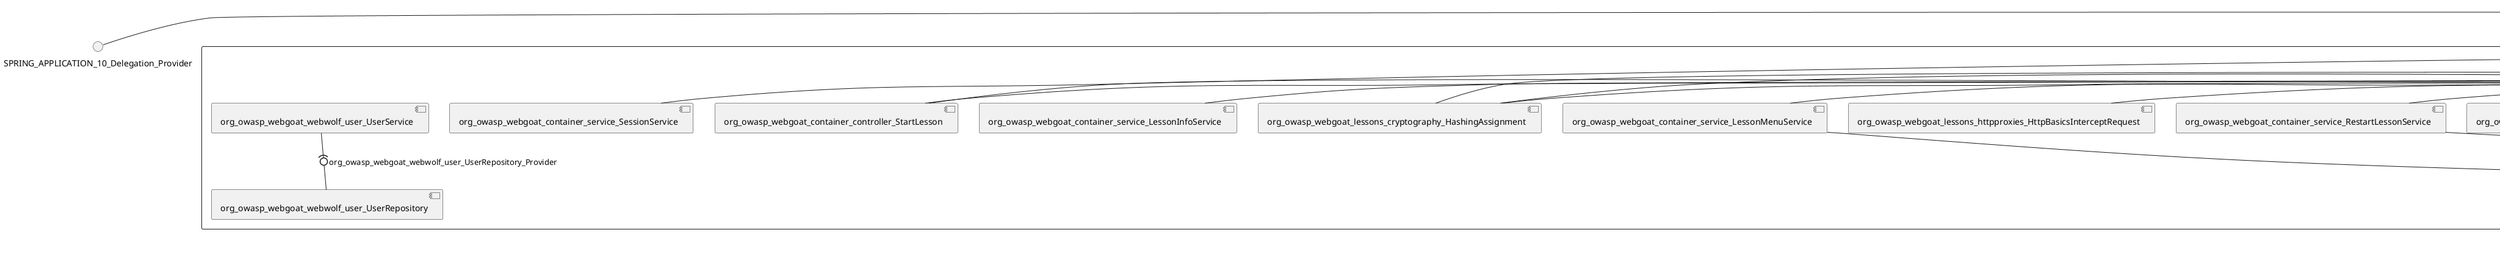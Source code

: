 @startuml
skinparam fixCircleLabelOverlapping true
skinparam componentStyle uml2
() SPRING_APPLICATION_10_Delegation_Provider
() SPRING_APPLICATION_11_Delegation_Provider
() SPRING_APPLICATION_12_Delegation_Provider
() SPRING_APPLICATION_13_Delegation_Provider
() SPRING_APPLICATION_14_Delegation_Provider
() SPRING_APPLICATION_15_Delegation_Provider
() SPRING_APPLICATION_16_Delegation_Provider
() SPRING_APPLICATION_2_Delegation_Provider
() SPRING_APPLICATION_3_Delegation_Provider
() SPRING_APPLICATION_4_Delegation_Provider
() SPRING_APPLICATION_5_Delegation_Provider
() SPRING_APPLICATION_6_Delegation_Provider
() SPRING_APPLICATION_7_Delegation_Provider
() SPRING_APPLICATION_8_Delegation_Provider
() SPRING_APPLICATION_9_Delegation_Provider
() SPRING_APPLICATION_BypassRestrictions_FieldRestrictions_POST_Delegation_Provider
() SPRING_APPLICATION_BypassRestrictions_frontendValidation_POST_Delegation_Provider
() SPRING_APPLICATION_ChromeDevTools_dummy_POST_Delegation_Provider
() SPRING_APPLICATION_ChromeDevTools_network_POST_Delegation_Provider
() SPRING_APPLICATION_CrossSiteScriptingStored_stored_xss_POST_Delegation_Provider
() SPRING_APPLICATION_CrossSiteScriptingStored_stored_xss_follow_up_POST_Delegation_Provider
() SPRING_APPLICATION_CrossSiteScripting_attack1_POST_Delegation_Provider
() SPRING_APPLICATION_CrossSiteScripting_attack3_POST_Delegation_Provider
() SPRING_APPLICATION_CrossSiteScripting_attack4_POST_Delegation_Provider
() SPRING_APPLICATION_CrossSiteScripting_attack5a_GET_Delegation_Provider
() SPRING_APPLICATION_CrossSiteScripting_attack6a_POST_Delegation_Provider
() SPRING_APPLICATION_CrossSiteScripting_dom_follow_up_POST_Delegation_Provider
() SPRING_APPLICATION_CrossSiteScripting_phone_home_xss_POST_Delegation_Provider
() SPRING_APPLICATION_CrossSiteScripting_quiz_GET_POST_Delegation_Provider
() SPRING_APPLICATION_Delegation_Provider
() SPRING_APPLICATION_GET_10_Delegation_Provider
() SPRING_APPLICATION_GET_11_Delegation_Provider
() SPRING_APPLICATION_GET_2_Delegation_Provider
() SPRING_APPLICATION_GET_3_Delegation_Provider
() SPRING_APPLICATION_GET_4_Delegation_Provider
() SPRING_APPLICATION_GET_5_Delegation_Provider
() SPRING_APPLICATION_GET_6_Delegation_Provider
() SPRING_APPLICATION_GET_7_Delegation_Provider
() SPRING_APPLICATION_GET_8_Delegation_Provider
() SPRING_APPLICATION_GET_9_Delegation_Provider
() SPRING_APPLICATION_GET_Delegation_Provider
() SPRING_APPLICATION_HtmlTampering_task_POST_Delegation_Provider
() SPRING_APPLICATION_HttpBasics_attack1_POST_Delegation_Provider
() SPRING_APPLICATION_HttpBasics_attack2_POST_Delegation_Provider
() SPRING_APPLICATION_IDOR_diff_attributes_POST_Delegation_Provider
() SPRING_APPLICATION_IDOR_login_POST_Delegation_Provider
() SPRING_APPLICATION_IDOR_profile_alt_path_POST_Delegation_Provider
() SPRING_APPLICATION_InsecureDeserialization_task_POST_Delegation_Provider
() SPRING_APPLICATION_InsecureLogin_Delegation_Provider
() SPRING_APPLICATION_JWT_decode_POST_Delegation_Provider
() SPRING_APPLICATION_JWT_jku_Delegation_Provider
() SPRING_APPLICATION_JWT_kid_Delegation_Provider
() SPRING_APPLICATION_JWT_quiz_GET_POST_Delegation_Provider
() SPRING_APPLICATION_JWT_refresh_Delegation_Provider
() SPRING_APPLICATION_JWT_secret_POST_Delegation_Provider
() SPRING_APPLICATION_JWT_votings_Delegation_Provider
() SPRING_APPLICATION_LogSpoofing_log_bleeding_POST_Delegation_Provider
() SPRING_APPLICATION_LogSpoofing_log_spoofing_POST_Delegation_Provider
() SPRING_APPLICATION_POST_10_Delegation_Provider
() SPRING_APPLICATION_POST_11_Delegation_Provider
() SPRING_APPLICATION_POST_12_Delegation_Provider
() SPRING_APPLICATION_POST_13_Delegation_Provider
() SPRING_APPLICATION_POST_14_Delegation_Provider
() SPRING_APPLICATION_POST_15_Delegation_Provider
() SPRING_APPLICATION_POST_16_Delegation_Provider
() SPRING_APPLICATION_POST_17_Delegation_Provider
() SPRING_APPLICATION_POST_18_Delegation_Provider
() SPRING_APPLICATION_POST_2_Delegation_Provider
() SPRING_APPLICATION_POST_3_Delegation_Provider
() SPRING_APPLICATION_POST_4_Delegation_Provider
() SPRING_APPLICATION_POST_5_Delegation_Provider
() SPRING_APPLICATION_POST_6_Delegation_Provider
() SPRING_APPLICATION_POST_7_Delegation_Provider
() SPRING_APPLICATION_POST_8_Delegation_Provider
() SPRING_APPLICATION_POST_9_Delegation_Provider
() SPRING_APPLICATION_POST_Delegation_Provider
() SPRING_APPLICATION_PUT_Delegation_Provider
() SPRING_APPLICATION_PasswordReset_ForgotPassword_create_password_reset_link_POST_Delegation_Provider
() SPRING_APPLICATION_PasswordReset_SecurityQuestions_POST_Delegation_Provider
() SPRING_APPLICATION_PasswordReset_reset_Delegation_Provider
() SPRING_APPLICATION_PasswordReset_simple_mail_reset_POST_Delegation_Provider
() SPRING_APPLICATION_PathTraversal_profile_picture_GET_Delegation_Provider
() SPRING_APPLICATION_PathTraversal_profile_picture_fix_GET_Delegation_Provider
() SPRING_APPLICATION_PathTraversal_profile_upload_POST_Delegation_Provider
() SPRING_APPLICATION_PathTraversal_profile_upload_fix_POST_Delegation_Provider
() SPRING_APPLICATION_PathTraversal_profile_upload_remove_user_input_POST_Delegation_Provider
() SPRING_APPLICATION_PathTraversal_random_POST_Delegation_Provider
() SPRING_APPLICATION_PathTraversal_random_picture_GET_Delegation_Provider
() SPRING_APPLICATION_PathTraversal_zip_slip_Delegation_Provider
() SPRING_APPLICATION_SSRF_task1_POST_Delegation_Provider
() SPRING_APPLICATION_SSRF_task2_POST_Delegation_Provider
() SPRING_APPLICATION_SecurePasswords_assignment_POST_Delegation_Provider
() SPRING_APPLICATION_SqlInjectionAdvanced_attack6a_POST_Delegation_Provider
() SPRING_APPLICATION_SqlInjectionAdvanced_attack6b_POST_Delegation_Provider
() SPRING_APPLICATION_SqlInjectionAdvanced_challenge_Login_POST_Delegation_Provider
() SPRING_APPLICATION_SqlInjectionAdvanced_challenge_PUT_Delegation_Provider
() SPRING_APPLICATION_SqlInjectionAdvanced_quiz_GET_POST_Delegation_Provider
() SPRING_APPLICATION_SqlInjectionMitigations_attack10a_POST_Delegation_Provider
() SPRING_APPLICATION_SqlInjectionMitigations_attack10b_POST_Delegation_Provider
() SPRING_APPLICATION_SqlInjectionMitigations_attack12a_POST_Delegation_Provider
() SPRING_APPLICATION_SqlInjectionMitigations_servers_GET_Delegation_Provider
() SPRING_APPLICATION_SqlInjection_assignment5a_POST_Delegation_Provider
() SPRING_APPLICATION_SqlInjection_assignment5b_POST_Delegation_Provider
() SPRING_APPLICATION_SqlInjection_attack10_POST_Delegation_Provider
() SPRING_APPLICATION_SqlInjection_attack2_POST_Delegation_Provider
() SPRING_APPLICATION_SqlInjection_attack3_POST_Delegation_Provider
() SPRING_APPLICATION_SqlInjection_attack4_POST_Delegation_Provider
() SPRING_APPLICATION_SqlInjection_attack5_POST_Delegation_Provider
() SPRING_APPLICATION_SqlInjection_attack8_POST_Delegation_Provider
() SPRING_APPLICATION_SqlInjection_attack9_POST_Delegation_Provider
() SPRING_APPLICATION_SqlOnlyInputValidationOnKeywords_attack_POST_Delegation_Provider
() SPRING_APPLICATION_SqlOnlyInputValidation_attack_POST_Delegation_Provider
() SPRING_APPLICATION_VulnerableComponents_attack1_POST_Delegation_Provider
() SPRING_APPLICATION_WebWolf_GET_Delegation_Provider
() SPRING_APPLICATION_WebWolf_landing_Delegation_Provider
() SPRING_APPLICATION_WebWolf_mail_Delegation_Provider
() SPRING_APPLICATION_challenge_1_POST_Delegation_Provider
() SPRING_APPLICATION_challenge_5_POST_Delegation_Provider
() SPRING_APPLICATION_challenge_7_Delegation_Provider
() SPRING_APPLICATION_challenge_8_Delegation_Provider
() SPRING_APPLICATION_challenge_logo_Delegation_Provider
() SPRING_APPLICATION_cia_quiz_GET_POST_Delegation_Provider
() SPRING_APPLICATION_clientSideFiltering_attack1_POST_Delegation_Provider
() SPRING_APPLICATION_clientSideFiltering_challenge_store_coupons_GET_Delegation_Provider
() SPRING_APPLICATION_clientSideFiltering_getItForFree_POST_Delegation_Provider
() SPRING_APPLICATION_clientSideFiltering_salaries_GET_Delegation_Provider
() SPRING_APPLICATION_crypto_encoding_basic_auth_POST_Delegation_Provider
() SPRING_APPLICATION_crypto_encoding_xor_POST_Delegation_Provider
() SPRING_APPLICATION_crypto_hashing_POST_Delegation_Provider
() SPRING_APPLICATION_crypto_secure_defaults_POST_Delegation_Provider
() SPRING_APPLICATION_crypto_signing_verify_POST_Delegation_Provider
() SPRING_APPLICATION_csrf_feedback_message_POST_Delegation_Provider
() SPRING_APPLICATION_csrf_review_POST_Delegation_Provider
() SPRING_APPLICATION_files_GET_Delegation_Provider
() SPRING_APPLICATION_fileupload_POST_Delegation_Provider
() SPRING_APPLICATION_jwt_Delegation_Provider
() SPRING_APPLICATION_landing_Delegation_Provider
() SPRING_APPLICATION_lesson_template_Delegation_Provider
() SPRING_APPLICATION_login_oauth_mvc_GET_Delegation_Provider
() SPRING_APPLICATION_mail_DELETE_GET_POST_Delegation_Provider
() SPRING_APPLICATION_register_mvc_POST_Delegation_Provider
() SPRING_APPLICATION_registration_GET_Delegation_Provider
() SPRING_APPLICATION_requests_GET_Delegation_Provider
() SPRING_APPLICATION_scoreboard_data_GET_Delegation_Provider
() SPRING_APPLICATION_server_directory_GET_Delegation_Provider
() SPRING_APPLICATION_service_debug_labels_mvc_Delegation_Provider
() SPRING_APPLICATION_service_lessonoverview_mvc_Delegation_Provider
() SPRING_APPLICATION_xxe_comments_GET_Delegation_Provider
rectangle System {
[org_owasp_webgoat_container_HammerHead] [[webgoat-webgoat.repository#_pA4hSFt3Ee-Iht8ae10K_w]]
[org_owasp_webgoat_container_WebWolfRedirect] [[webgoat-webgoat.repository#_pA4hSFt3Ee-Iht8ae10K_w]]
[org_owasp_webgoat_container_controller_StartLesson] [[webgoat-webgoat.repository#_pA4hSFt3Ee-Iht8ae10K_w]]
[org_owasp_webgoat_container_controller_Welcome] [[webgoat-webgoat.repository#_pA4hSFt3Ee-Iht8ae10K_w]]
[org_owasp_webgoat_container_i18n_PluginMessages_Provider] [[webgoat-webgoat.repository#_pA4hSFt3Ee-Iht8ae10K_w]]
[org_owasp_webgoat_container_report_ReportCardController] [[webgoat-webgoat.repository#_pA4hSFt3Ee-Iht8ae10K_w]]
[org_owasp_webgoat_container_service_EnvironmentService] [[webgoat-webgoat.repository#_pA4hSFt3Ee-Iht8ae10K_w]]
[org_owasp_webgoat_container_service_HintService] [[webgoat-webgoat.repository#_pA4hSFt3Ee-Iht8ae10K_w]]
[org_owasp_webgoat_container_service_LabelDebugService] [[webgoat-webgoat.repository#_pA4hSFt3Ee-Iht8ae10K_w]]
[org_owasp_webgoat_container_service_LabelService] [[webgoat-webgoat.repository#_pA4hSFt3Ee-Iht8ae10K_w]]
[org_owasp_webgoat_container_service_LessonInfoService] [[webgoat-webgoat.repository#_pA4hSFt3Ee-Iht8ae10K_w]]
[org_owasp_webgoat_container_service_LessonMenuService] [[webgoat-webgoat.repository#_pA4hSFt3Ee-Iht8ae10K_w]]
[org_owasp_webgoat_container_service_LessonProgressService] [[webgoat-webgoat.repository#_pA4hSFt3Ee-Iht8ae10K_w]]
[org_owasp_webgoat_container_service_LessonTitleService] [[webgoat-webgoat.repository#_pA4hSFt3Ee-Iht8ae10K_w]]
[org_owasp_webgoat_container_service_RestartLessonService] [[webgoat-webgoat.repository#_pA4hSFt3Ee-Iht8ae10K_w]]
[org_owasp_webgoat_container_service_SessionService] [[webgoat-webgoat.repository#_pA4hSFt3Ee-Iht8ae10K_w]]
[org_owasp_webgoat_container_session_UserSessionData_Provider] [[webgoat-webgoat.repository#_pA4hSFt3Ee-Iht8ae10K_w]]
[org_owasp_webgoat_container_session_WebSession_Provider] [[webgoat-webgoat.repository#_pA4hSFt3Ee-Iht8ae10K_w]]
[org_owasp_webgoat_container_users_RegistrationController] [[webgoat-webgoat.repository#_pA4hSFt3Ee-Iht8ae10K_w]]
[org_owasp_webgoat_container_users_Scoreboard] [[webgoat-webgoat.repository#_pA4hSFt3Ee-Iht8ae10K_w]]
[org_owasp_webgoat_container_users_UserProgressRepository] [[webgoat-webgoat.repository#_pA4hSFt3Ee-Iht8ae10K_w]]
[org_owasp_webgoat_container_users_UserRepository] [[webgoat-webgoat.repository#_pA4hSFt3Ee-Iht8ae10K_w]]
[org_owasp_webgoat_container_users_UserService] [[webgoat-webgoat.repository#_pA4hSFt3Ee-Iht8ae10K_w]]
[org_owasp_webgoat_lessons_authbypass_VerifyAccount] [[webgoat-webgoat.repository#_pA4hSFt3Ee-Iht8ae10K_w]]
[org_owasp_webgoat_lessons_bypassrestrictions_BypassRestrictionsFieldRestrictions] [[webgoat-webgoat.repository#_pA4hSFt3Ee-Iht8ae10K_w]]
[org_owasp_webgoat_lessons_bypassrestrictions_BypassRestrictionsFrontendValidation] [[webgoat-webgoat.repository#_pA4hSFt3Ee-Iht8ae10K_w]]
[org_owasp_webgoat_lessons_challenges_FlagController] [[webgoat-webgoat.repository#_pA4hSFt3Ee-Iht8ae10K_w]]
[org_owasp_webgoat_lessons_challenges_challenge1_Assignment1] [[webgoat-webgoat.repository#_pA4hSFt3Ee-Iht8ae10K_w]]
[org_owasp_webgoat_lessons_challenges_challenge1_ImageServlet] [[webgoat-webgoat.repository#_pA4hSFt3Ee-Iht8ae10K_w]]
[org_owasp_webgoat_lessons_challenges_challenge5_Assignment5] [[webgoat-webgoat.repository#_pA4hSFt3Ee-Iht8ae10K_w]]
[org_owasp_webgoat_lessons_challenges_challenge7_Assignment7] [[webgoat-webgoat.repository#_pA4hSFt3Ee-Iht8ae10K_w]]
[org_owasp_webgoat_lessons_challenges_challenge8_Assignment8] [[webgoat-webgoat.repository#_pA4hSFt3Ee-Iht8ae10K_w]]
[org_owasp_webgoat_lessons_chromedevtools_NetworkDummy] [[webgoat-webgoat.repository#_pA4hSFt3Ee-Iht8ae10K_w]]
[org_owasp_webgoat_lessons_chromedevtools_NetworkLesson] [[webgoat-webgoat.repository#_pA4hSFt3Ee-Iht8ae10K_w]]
[org_owasp_webgoat_lessons_cia_CIAQuiz] [[webgoat-webgoat.repository#_pA4hSFt3Ee-Iht8ae10K_w]]
[org_owasp_webgoat_lessons_clientsidefiltering_ClientSideFilteringAssignment] [[webgoat-webgoat.repository#_pA4hSFt3Ee-Iht8ae10K_w]]
[org_owasp_webgoat_lessons_clientsidefiltering_ClientSideFilteringFreeAssignment] [[webgoat-webgoat.repository#_pA4hSFt3Ee-Iht8ae10K_w]]
[org_owasp_webgoat_lessons_clientsidefiltering_Salaries] [[webgoat-webgoat.repository#_pA4hSFt3Ee-Iht8ae10K_w]]
[org_owasp_webgoat_lessons_clientsidefiltering_ShopEndpoint] [[webgoat-webgoat.repository#_pA4hSFt3Ee-Iht8ae10K_w]]
[org_owasp_webgoat_lessons_cryptography_EncodingAssignment] [[webgoat-webgoat.repository#_pA4hSFt3Ee-Iht8ae10K_w]]
[org_owasp_webgoat_lessons_cryptography_HashingAssignment] [[webgoat-webgoat.repository#_pA4hSFt3Ee-Iht8ae10K_w]]
[org_owasp_webgoat_lessons_cryptography_SecureDefaultsAssignment] [[webgoat-webgoat.repository#_pA4hSFt3Ee-Iht8ae10K_w]]
[org_owasp_webgoat_lessons_cryptography_SigningAssignment] [[webgoat-webgoat.repository#_pA4hSFt3Ee-Iht8ae10K_w]]
[org_owasp_webgoat_lessons_cryptography_XOREncodingAssignment] [[webgoat-webgoat.repository#_pA4hSFt3Ee-Iht8ae10K_w]]
[org_owasp_webgoat_lessons_csrf_CSRFConfirmFlag1] [[webgoat-webgoat.repository#_pA4hSFt3Ee-Iht8ae10K_w]]
[org_owasp_webgoat_lessons_csrf_CSRFFeedback] [[webgoat-webgoat.repository#_pA4hSFt3Ee-Iht8ae10K_w]]
[org_owasp_webgoat_lessons_csrf_CSRFGetFlag] [[webgoat-webgoat.repository#_pA4hSFt3Ee-Iht8ae10K_w]]
[org_owasp_webgoat_lessons_csrf_CSRFLogin] [[webgoat-webgoat.repository#_pA4hSFt3Ee-Iht8ae10K_w]]
[org_owasp_webgoat_lessons_csrf_ForgedReviews] [[webgoat-webgoat.repository#_pA4hSFt3Ee-Iht8ae10K_w]]
[org_owasp_webgoat_lessons_csrf_ObjectMapper_Provider] [[webgoat-webgoat.repository#_pA4hSFt3Ee-Iht8ae10K_w]]
[org_owasp_webgoat_lessons_deserialization_InsecureDeserializationTask] [[webgoat-webgoat.repository#_pA4hSFt3Ee-Iht8ae10K_w]]
[org_owasp_webgoat_lessons_hijacksession_HijackSessionAssignment] [[webgoat-webgoat.repository#_pA4hSFt3Ee-Iht8ae10K_w]]
[org_owasp_webgoat_lessons_hijacksession_cas_HijackSessionAuthenticationProvider] [[webgoat-webgoat.repository#_pA4hSFt3Ee-Iht8ae10K_w]]
[org_owasp_webgoat_lessons_htmltampering_HtmlTamperingTask] [[webgoat-webgoat.repository#_pA4hSFt3Ee-Iht8ae10K_w]]
[org_owasp_webgoat_lessons_httpbasics_HttpBasicsLesson] [[webgoat-webgoat.repository#_pA4hSFt3Ee-Iht8ae10K_w]]
[org_owasp_webgoat_lessons_httpbasics_HttpBasicsQuiz] [[webgoat-webgoat.repository#_pA4hSFt3Ee-Iht8ae10K_w]]
[org_owasp_webgoat_lessons_httpproxies_HttpBasicsInterceptRequest] [[webgoat-webgoat.repository#_pA4hSFt3Ee-Iht8ae10K_w]]
[org_owasp_webgoat_lessons_idor_IDORDiffAttributes] [[webgoat-webgoat.repository#_pA4hSFt3Ee-Iht8ae10K_w]]
[org_owasp_webgoat_lessons_idor_IDOREditOtherProfile] [[webgoat-webgoat.repository#_pA4hSFt3Ee-Iht8ae10K_w]]
[org_owasp_webgoat_lessons_idor_IDORLogin] [[webgoat-webgoat.repository#_pA4hSFt3Ee-Iht8ae10K_w]]
[org_owasp_webgoat_lessons_idor_IDORViewOtherProfile] [[webgoat-webgoat.repository#_pA4hSFt3Ee-Iht8ae10K_w]]
[org_owasp_webgoat_lessons_idor_IDORViewOwnProfile] [[webgoat-webgoat.repository#_pA4hSFt3Ee-Iht8ae10K_w]]
[org_owasp_webgoat_lessons_idor_IDORViewOwnProfileAltUrl] [[webgoat-webgoat.repository#_pA4hSFt3Ee-Iht8ae10K_w]]
[org_owasp_webgoat_lessons_insecurelogin_InsecureLoginTask] [[webgoat-webgoat.repository#_pA4hSFt3Ee-Iht8ae10K_w]]
[org_owasp_webgoat_lessons_jwt_JWTDecodeEndpoint] [[webgoat-webgoat.repository#_pA4hSFt3Ee-Iht8ae10K_w]]
[org_owasp_webgoat_lessons_jwt_JWTQuiz] [[webgoat-webgoat.repository#_pA4hSFt3Ee-Iht8ae10K_w]]
[org_owasp_webgoat_lessons_jwt_JWTRefreshEndpoint] [[webgoat-webgoat.repository#_pA4hSFt3Ee-Iht8ae10K_w]]
[org_owasp_webgoat_lessons_jwt_JWTSecretKeyEndpoint] [[webgoat-webgoat.repository#_pA4hSFt3Ee-Iht8ae10K_w]]
[org_owasp_webgoat_lessons_jwt_JWTVotesEndpoint] [[webgoat-webgoat.repository#_pA4hSFt3Ee-Iht8ae10K_w]]
[org_owasp_webgoat_lessons_jwt_claimmisuse_JWTHeaderJKUEndpoint] [[webgoat-webgoat.repository#_pA4hSFt3Ee-Iht8ae10K_w]]
[org_owasp_webgoat_lessons_jwt_claimmisuse_JWTHeaderKIDEndpoint] [[webgoat-webgoat.repository#_pA4hSFt3Ee-Iht8ae10K_w]]
[org_owasp_webgoat_lessons_lessontemplate_SampleAttack] [[webgoat-webgoat.repository#_pA4hSFt3Ee-Iht8ae10K_w]]
[org_owasp_webgoat_lessons_logging_LogBleedingTask] [[webgoat-webgoat.repository#_pA4hSFt3Ee-Iht8ae10K_w]]
[org_owasp_webgoat_lessons_logging_LogSpoofingTask] [[webgoat-webgoat.repository#_pA4hSFt3Ee-Iht8ae10K_w]]
[org_owasp_webgoat_lessons_missingac_MissingFunctionACHiddenMenus] [[webgoat-webgoat.repository#_pA4hSFt3Ee-Iht8ae10K_w]]
[org_owasp_webgoat_lessons_missingac_MissingFunctionACUsers] [[webgoat-webgoat.repository#_pA4hSFt3Ee-Iht8ae10K_w]]
[org_owasp_webgoat_lessons_missingac_MissingFunctionACYourHash] [[webgoat-webgoat.repository#_pA4hSFt3Ee-Iht8ae10K_w]]
[org_owasp_webgoat_lessons_missingac_MissingFunctionACYourHashAdmin] [[webgoat-webgoat.repository#_pA4hSFt3Ee-Iht8ae10K_w]]
[org_owasp_webgoat_lessons_passwordreset_QuestionsAssignment] [[webgoat-webgoat.repository#_pA4hSFt3Ee-Iht8ae10K_w]]
[org_owasp_webgoat_lessons_passwordreset_ResetLinkAssignment] [[webgoat-webgoat.repository#_pA4hSFt3Ee-Iht8ae10K_w]]
[org_owasp_webgoat_lessons_passwordreset_ResetLinkAssignmentForgotPassword] [[webgoat-webgoat.repository#_pA4hSFt3Ee-Iht8ae10K_w]]
[org_owasp_webgoat_lessons_passwordreset_SecurityQuestionAssignment] [[webgoat-webgoat.repository#_pA4hSFt3Ee-Iht8ae10K_w]]
[org_owasp_webgoat_lessons_passwordreset_SimpleMailAssignment] [[webgoat-webgoat.repository#_pA4hSFt3Ee-Iht8ae10K_w]]
[org_owasp_webgoat_lessons_passwordreset_TriedQuestions] [[webgoat-webgoat.repository#_pA4hSFt3Ee-Iht8ae10K_w]]
[org_owasp_webgoat_lessons_pathtraversal_ProfileUpload] [[webgoat-webgoat.repository#_pA4hSFt3Ee-Iht8ae10K_w]]
[org_owasp_webgoat_lessons_pathtraversal_ProfileUploadFix] [[webgoat-webgoat.repository#_pA4hSFt3Ee-Iht8ae10K_w]]
[org_owasp_webgoat_lessons_pathtraversal_ProfileUploadRemoveUserInput] [[webgoat-webgoat.repository#_pA4hSFt3Ee-Iht8ae10K_w]]
[org_owasp_webgoat_lessons_pathtraversal_ProfileUploadRetrieval] [[webgoat-webgoat.repository#_pA4hSFt3Ee-Iht8ae10K_w]]
[org_owasp_webgoat_lessons_pathtraversal_ProfileZipSlip] [[webgoat-webgoat.repository#_pA4hSFt3Ee-Iht8ae10K_w]]
[org_owasp_webgoat_lessons_securepasswords_SecurePasswordsAssignment] [[webgoat-webgoat.repository#_pA4hSFt3Ee-Iht8ae10K_w]]
[org_owasp_webgoat_lessons_spoofcookie_SpoofCookieAssignment] [[webgoat-webgoat.repository#_pA4hSFt3Ee-Iht8ae10K_w]]
[org_owasp_webgoat_lessons_sqlinjection_advanced_SqlInjectionChallenge] [[webgoat-webgoat.repository#_pA4hSFt3Ee-Iht8ae10K_w]]
[org_owasp_webgoat_lessons_sqlinjection_advanced_SqlInjectionChallengeLogin] [[webgoat-webgoat.repository#_pA4hSFt3Ee-Iht8ae10K_w]]
[org_owasp_webgoat_lessons_sqlinjection_advanced_SqlInjectionLesson6a] [[webgoat-webgoat.repository#_pA4hSFt3Ee-Iht8ae10K_w]]
[org_owasp_webgoat_lessons_sqlinjection_advanced_SqlInjectionLesson6b] [[webgoat-webgoat.repository#_pA4hSFt3Ee-Iht8ae10K_w]]
[org_owasp_webgoat_lessons_sqlinjection_advanced_SqlInjectionQuiz] [[webgoat-webgoat.repository#_pA4hSFt3Ee-Iht8ae10K_w]]
[org_owasp_webgoat_lessons_sqlinjection_introduction_SqlInjectionLesson10] [[webgoat-webgoat.repository#_pA4hSFt3Ee-Iht8ae10K_w]]
[org_owasp_webgoat_lessons_sqlinjection_introduction_SqlInjectionLesson2] [[webgoat-webgoat.repository#_pA4hSFt3Ee-Iht8ae10K_w]]
[org_owasp_webgoat_lessons_sqlinjection_introduction_SqlInjectionLesson3] [[webgoat-webgoat.repository#_pA4hSFt3Ee-Iht8ae10K_w]]
[org_owasp_webgoat_lessons_sqlinjection_introduction_SqlInjectionLesson4] [[webgoat-webgoat.repository#_pA4hSFt3Ee-Iht8ae10K_w]]
[org_owasp_webgoat_lessons_sqlinjection_introduction_SqlInjectionLesson5] [[webgoat-webgoat.repository#_pA4hSFt3Ee-Iht8ae10K_w]]
[org_owasp_webgoat_lessons_sqlinjection_introduction_SqlInjectionLesson5a] [[webgoat-webgoat.repository#_pA4hSFt3Ee-Iht8ae10K_w]]
[org_owasp_webgoat_lessons_sqlinjection_introduction_SqlInjectionLesson5b] [[webgoat-webgoat.repository#_pA4hSFt3Ee-Iht8ae10K_w]]
[org_owasp_webgoat_lessons_sqlinjection_introduction_SqlInjectionLesson8] [[webgoat-webgoat.repository#_pA4hSFt3Ee-Iht8ae10K_w]]
[org_owasp_webgoat_lessons_sqlinjection_introduction_SqlInjectionLesson9] [[webgoat-webgoat.repository#_pA4hSFt3Ee-Iht8ae10K_w]]
[org_owasp_webgoat_lessons_sqlinjection_mitigation_Servers] [[webgoat-webgoat.repository#_pA4hSFt3Ee-Iht8ae10K_w]]
[org_owasp_webgoat_lessons_sqlinjection_mitigation_SqlInjectionLesson10a] [[webgoat-webgoat.repository#_pA4hSFt3Ee-Iht8ae10K_w]]
[org_owasp_webgoat_lessons_sqlinjection_mitigation_SqlInjectionLesson10b] [[webgoat-webgoat.repository#_pA4hSFt3Ee-Iht8ae10K_w]]
[org_owasp_webgoat_lessons_sqlinjection_mitigation_SqlInjectionLesson13] [[webgoat-webgoat.repository#_pA4hSFt3Ee-Iht8ae10K_w]]
[org_owasp_webgoat_lessons_sqlinjection_mitigation_SqlOnlyInputValidation] [[webgoat-webgoat.repository#_pA4hSFt3Ee-Iht8ae10K_w]]
[org_owasp_webgoat_lessons_sqlinjection_mitigation_SqlOnlyInputValidationOnKeywords] [[webgoat-webgoat.repository#_pA4hSFt3Ee-Iht8ae10K_w]]
[org_owasp_webgoat_lessons_ssrf_SSRFTask1] [[webgoat-webgoat.repository#_pA4hSFt3Ee-Iht8ae10K_w]]
[org_owasp_webgoat_lessons_ssrf_SSRFTask2] [[webgoat-webgoat.repository#_pA4hSFt3Ee-Iht8ae10K_w]]
[org_owasp_webgoat_lessons_vulnerablecomponents_VulnerableComponentsLesson] [[webgoat-webgoat.repository#_pA4hSFt3Ee-Iht8ae10K_w]]
[org_owasp_webgoat_lessons_webwolfintroduction_LandingAssignment] [[webgoat-webgoat.repository#_pA4hSFt3Ee-Iht8ae10K_w]]
[org_owasp_webgoat_lessons_webwolfintroduction_MailAssignment] [[webgoat-webgoat.repository#_pA4hSFt3Ee-Iht8ae10K_w]]
[org_owasp_webgoat_lessons_xss_CrossSiteScriptingLesson1] [[webgoat-webgoat.repository#_pA4hSFt3Ee-Iht8ae10K_w]]
[org_owasp_webgoat_lessons_xss_CrossSiteScriptingLesson3] [[webgoat-webgoat.repository#_pA4hSFt3Ee-Iht8ae10K_w]]
[org_owasp_webgoat_lessons_xss_CrossSiteScriptingLesson4] [[webgoat-webgoat.repository#_pA4hSFt3Ee-Iht8ae10K_w]]
[org_owasp_webgoat_lessons_xss_CrossSiteScriptingLesson5a] [[webgoat-webgoat.repository#_pA4hSFt3Ee-Iht8ae10K_w]]
[org_owasp_webgoat_lessons_xss_CrossSiteScriptingLesson6a] [[webgoat-webgoat.repository#_pA4hSFt3Ee-Iht8ae10K_w]]
[org_owasp_webgoat_lessons_xss_CrossSiteScriptingQuiz] [[webgoat-webgoat.repository#_pA4hSFt3Ee-Iht8ae10K_w]]
[org_owasp_webgoat_lessons_xss_DOMCrossSiteScripting] [[webgoat-webgoat.repository#_pA4hSFt3Ee-Iht8ae10K_w]]
[org_owasp_webgoat_lessons_xss_DOMCrossSiteScriptingVerifier] [[webgoat-webgoat.repository#_pA4hSFt3Ee-Iht8ae10K_w]]
[org_owasp_webgoat_lessons_xss_stored_StoredCrossSiteScriptingVerifier] [[webgoat-webgoat.repository#_pA4hSFt3Ee-Iht8ae10K_w]]
[org_owasp_webgoat_lessons_xss_stored_StoredXssComments] [[webgoat-webgoat.repository#_pA4hSFt3Ee-Iht8ae10K_w]]
[org_owasp_webgoat_lessons_xxe_BlindSendFileAssignment] [[webgoat-webgoat.repository#_pA4hSFt3Ee-Iht8ae10K_w]]
[org_owasp_webgoat_lessons_xxe_CommentsCache] [[webgoat-webgoat.repository#_pA4hSFt3Ee-Iht8ae10K_w]]
[org_owasp_webgoat_lessons_xxe_CommentsEndpoint] [[webgoat-webgoat.repository#_pA4hSFt3Ee-Iht8ae10K_w]]
[org_owasp_webgoat_lessons_xxe_ContentTypeAssignment] [[webgoat-webgoat.repository#_pA4hSFt3Ee-Iht8ae10K_w]]
[org_owasp_webgoat_lessons_xxe_SimpleXXE] [[webgoat-webgoat.repository#_pA4hSFt3Ee-Iht8ae10K_w]]
[org_owasp_webgoat_webwolf_FileServer] [[webgoat-webgoat.repository#_pA4hSFt3Ee-Iht8ae10K_w]]
[org_owasp_webgoat_webwolf_jwt_JWTController] [[webgoat-webgoat.repository#_pA4hSFt3Ee-Iht8ae10K_w]]
[org_owasp_webgoat_webwolf_mailbox_MailboxController] [[webgoat-webgoat.repository#_pA4hSFt3Ee-Iht8ae10K_w]]
[org_owasp_webgoat_webwolf_mailbox_MailboxRepository] [[webgoat-webgoat.repository#_pA4hSFt3Ee-Iht8ae10K_w]]
[org_owasp_webgoat_webwolf_requests_LandingPage] [[webgoat-webgoat.repository#_pA4hSFt3Ee-Iht8ae10K_w]]
[org_owasp_webgoat_webwolf_requests_Requests] [[webgoat-webgoat.repository#_pA4hSFt3Ee-Iht8ae10K_w]]
[org_owasp_webgoat_webwolf_user_UserRepository] [[webgoat-webgoat.repository#_pA4hSFt3Ee-Iht8ae10K_w]]
[org_owasp_webgoat_webwolf_user_UserService] [[webgoat-webgoat.repository#_pA4hSFt3Ee-Iht8ae10K_w]]
port SPRING_APPLICATION_10_Provider
SPRING_APPLICATION_10_Delegation_Provider - SPRING_APPLICATION_10_Provider
SPRING_APPLICATION_10_Provider - [org_owasp_webgoat_lessons_cryptography_HashingAssignment]
port SPRING_APPLICATION_11_Provider
SPRING_APPLICATION_11_Delegation_Provider - SPRING_APPLICATION_11_Provider
SPRING_APPLICATION_11_Provider - [org_owasp_webgoat_container_service_SessionService]
port SPRING_APPLICATION_12_Provider
SPRING_APPLICATION_12_Delegation_Provider - SPRING_APPLICATION_12_Provider
SPRING_APPLICATION_12_Provider - [org_owasp_webgoat_container_controller_StartLesson]
port SPRING_APPLICATION_13_Provider
SPRING_APPLICATION_13_Delegation_Provider - SPRING_APPLICATION_13_Provider
SPRING_APPLICATION_13_Provider - [org_owasp_webgoat_webwolf_FileServer]
port SPRING_APPLICATION_14_Provider
SPRING_APPLICATION_14_Delegation_Provider - SPRING_APPLICATION_14_Provider
SPRING_APPLICATION_14_Provider - [org_owasp_webgoat_lessons_cryptography_SigningAssignment]
port SPRING_APPLICATION_15_Provider
SPRING_APPLICATION_15_Delegation_Provider - SPRING_APPLICATION_15_Provider
SPRING_APPLICATION_15_Provider - [org_owasp_webgoat_container_service_LessonInfoService]
port SPRING_APPLICATION_16_Provider
SPRING_APPLICATION_16_Delegation_Provider - SPRING_APPLICATION_16_Provider
SPRING_APPLICATION_16_Provider - [org_owasp_webgoat_lessons_jwt_JWTSecretKeyEndpoint]
port SPRING_APPLICATION_2_Provider
SPRING_APPLICATION_2_Delegation_Provider - SPRING_APPLICATION_2_Provider
SPRING_APPLICATION_2_Provider - [org_owasp_webgoat_lessons_cryptography_HashingAssignment]
port SPRING_APPLICATION_3_Provider
SPRING_APPLICATION_3_Delegation_Provider - SPRING_APPLICATION_3_Provider
SPRING_APPLICATION_3_Provider - [org_owasp_webgoat_container_controller_StartLesson]
port SPRING_APPLICATION_4_Provider
SPRING_APPLICATION_4_Delegation_Provider - SPRING_APPLICATION_4_Provider
SPRING_APPLICATION_4_Provider - [org_owasp_webgoat_container_service_LessonMenuService]
port SPRING_APPLICATION_5_Provider
SPRING_APPLICATION_5_Delegation_Provider - SPRING_APPLICATION_5_Provider
SPRING_APPLICATION_5_Provider - [org_owasp_webgoat_lessons_xxe_SimpleXXE]
port SPRING_APPLICATION_6_Provider
SPRING_APPLICATION_6_Delegation_Provider - SPRING_APPLICATION_6_Provider
SPRING_APPLICATION_6_Provider - [org_owasp_webgoat_lessons_httpproxies_HttpBasicsInterceptRequest]
port SPRING_APPLICATION_7_Provider
SPRING_APPLICATION_7_Delegation_Provider - SPRING_APPLICATION_7_Provider
SPRING_APPLICATION_7_Provider - [org_owasp_webgoat_container_service_RestartLessonService]
port SPRING_APPLICATION_8_Provider
SPRING_APPLICATION_8_Delegation_Provider - SPRING_APPLICATION_8_Provider
SPRING_APPLICATION_8_Provider - [org_owasp_webgoat_container_HammerHead]
port SPRING_APPLICATION_9_Provider
SPRING_APPLICATION_9_Delegation_Provider - SPRING_APPLICATION_9_Provider
SPRING_APPLICATION_9_Provider - [org_owasp_webgoat_container_service_LessonTitleService]
port SPRING_APPLICATION_BypassRestrictions_FieldRestrictions_POST_Provider
SPRING_APPLICATION_BypassRestrictions_FieldRestrictions_POST_Delegation_Provider - SPRING_APPLICATION_BypassRestrictions_FieldRestrictions_POST_Provider
SPRING_APPLICATION_BypassRestrictions_FieldRestrictions_POST_Provider - [org_owasp_webgoat_lessons_bypassrestrictions_BypassRestrictionsFieldRestrictions]
port SPRING_APPLICATION_BypassRestrictions_frontendValidation_POST_Provider
SPRING_APPLICATION_BypassRestrictions_frontendValidation_POST_Delegation_Provider - SPRING_APPLICATION_BypassRestrictions_frontendValidation_POST_Provider
SPRING_APPLICATION_BypassRestrictions_frontendValidation_POST_Provider - [org_owasp_webgoat_lessons_bypassrestrictions_BypassRestrictionsFrontendValidation]
port SPRING_APPLICATION_ChromeDevTools_dummy_POST_Provider
SPRING_APPLICATION_ChromeDevTools_dummy_POST_Delegation_Provider - SPRING_APPLICATION_ChromeDevTools_dummy_POST_Provider
SPRING_APPLICATION_ChromeDevTools_dummy_POST_Provider - [org_owasp_webgoat_lessons_chromedevtools_NetworkDummy]
port SPRING_APPLICATION_ChromeDevTools_network_POST_Provider
SPRING_APPLICATION_ChromeDevTools_network_POST_Delegation_Provider - SPRING_APPLICATION_ChromeDevTools_network_POST_Provider
SPRING_APPLICATION_ChromeDevTools_network_POST_Provider - [org_owasp_webgoat_lessons_chromedevtools_NetworkLesson]
port SPRING_APPLICATION_CrossSiteScriptingStored_stored_xss_POST_Provider
SPRING_APPLICATION_CrossSiteScriptingStored_stored_xss_POST_Delegation_Provider - SPRING_APPLICATION_CrossSiteScriptingStored_stored_xss_POST_Provider
SPRING_APPLICATION_CrossSiteScriptingStored_stored_xss_POST_Provider - [org_owasp_webgoat_lessons_xss_stored_StoredXssComments]
port SPRING_APPLICATION_CrossSiteScriptingStored_stored_xss_follow_up_POST_Provider
SPRING_APPLICATION_CrossSiteScriptingStored_stored_xss_follow_up_POST_Delegation_Provider - SPRING_APPLICATION_CrossSiteScriptingStored_stored_xss_follow_up_POST_Provider
SPRING_APPLICATION_CrossSiteScriptingStored_stored_xss_follow_up_POST_Provider - [org_owasp_webgoat_lessons_xss_stored_StoredCrossSiteScriptingVerifier]
port SPRING_APPLICATION_CrossSiteScripting_attack1_POST_Provider
SPRING_APPLICATION_CrossSiteScripting_attack1_POST_Delegation_Provider - SPRING_APPLICATION_CrossSiteScripting_attack1_POST_Provider
SPRING_APPLICATION_CrossSiteScripting_attack1_POST_Provider - [org_owasp_webgoat_lessons_xss_CrossSiteScriptingLesson1]
port SPRING_APPLICATION_CrossSiteScripting_attack3_POST_Provider
SPRING_APPLICATION_CrossSiteScripting_attack3_POST_Delegation_Provider - SPRING_APPLICATION_CrossSiteScripting_attack3_POST_Provider
SPRING_APPLICATION_CrossSiteScripting_attack3_POST_Provider - [org_owasp_webgoat_lessons_xss_CrossSiteScriptingLesson3]
port SPRING_APPLICATION_CrossSiteScripting_attack4_POST_Provider
SPRING_APPLICATION_CrossSiteScripting_attack4_POST_Delegation_Provider - SPRING_APPLICATION_CrossSiteScripting_attack4_POST_Provider
SPRING_APPLICATION_CrossSiteScripting_attack4_POST_Provider - [org_owasp_webgoat_lessons_xss_CrossSiteScriptingLesson4]
port SPRING_APPLICATION_CrossSiteScripting_attack5a_GET_Provider
SPRING_APPLICATION_CrossSiteScripting_attack5a_GET_Delegation_Provider - SPRING_APPLICATION_CrossSiteScripting_attack5a_GET_Provider
SPRING_APPLICATION_CrossSiteScripting_attack5a_GET_Provider - [org_owasp_webgoat_lessons_xss_CrossSiteScriptingLesson5a]
port SPRING_APPLICATION_CrossSiteScripting_attack6a_POST_Provider
SPRING_APPLICATION_CrossSiteScripting_attack6a_POST_Delegation_Provider - SPRING_APPLICATION_CrossSiteScripting_attack6a_POST_Provider
SPRING_APPLICATION_CrossSiteScripting_attack6a_POST_Provider - [org_owasp_webgoat_lessons_xss_CrossSiteScriptingLesson6a]
port SPRING_APPLICATION_CrossSiteScripting_dom_follow_up_POST_Provider
SPRING_APPLICATION_CrossSiteScripting_dom_follow_up_POST_Delegation_Provider - SPRING_APPLICATION_CrossSiteScripting_dom_follow_up_POST_Provider
SPRING_APPLICATION_CrossSiteScripting_dom_follow_up_POST_Provider - [org_owasp_webgoat_lessons_xss_DOMCrossSiteScriptingVerifier]
port SPRING_APPLICATION_CrossSiteScripting_phone_home_xss_POST_Provider
SPRING_APPLICATION_CrossSiteScripting_phone_home_xss_POST_Delegation_Provider - SPRING_APPLICATION_CrossSiteScripting_phone_home_xss_POST_Provider
SPRING_APPLICATION_CrossSiteScripting_phone_home_xss_POST_Provider - [org_owasp_webgoat_lessons_xss_DOMCrossSiteScripting]
port SPRING_APPLICATION_CrossSiteScripting_quiz_GET_POST_Provider
SPRING_APPLICATION_CrossSiteScripting_quiz_GET_POST_Delegation_Provider - SPRING_APPLICATION_CrossSiteScripting_quiz_GET_POST_Provider
SPRING_APPLICATION_CrossSiteScripting_quiz_GET_POST_Provider - [org_owasp_webgoat_lessons_xss_CrossSiteScriptingQuiz]
port SPRING_APPLICATION_Provider
SPRING_APPLICATION_Delegation_Provider - SPRING_APPLICATION_Provider
SPRING_APPLICATION_Provider - [org_owasp_webgoat_container_service_LabelDebugService]
port SPRING_APPLICATION_GET_10_Provider
SPRING_APPLICATION_GET_10_Delegation_Provider - SPRING_APPLICATION_GET_10_Provider
SPRING_APPLICATION_GET_10_Provider - [org_owasp_webgoat_container_report_ReportCardController]
port SPRING_APPLICATION_GET_11_Provider
SPRING_APPLICATION_GET_11_Delegation_Provider - SPRING_APPLICATION_GET_11_Provider
SPRING_APPLICATION_GET_11_Provider - [org_owasp_webgoat_lessons_missingac_MissingFunctionACUsers]
port SPRING_APPLICATION_GET_2_Provider
SPRING_APPLICATION_GET_2_Delegation_Provider - SPRING_APPLICATION_GET_2_Provider
SPRING_APPLICATION_GET_2_Provider - [org_owasp_webgoat_lessons_csrf_ForgedReviews]
port SPRING_APPLICATION_GET_3_Provider
SPRING_APPLICATION_GET_3_Delegation_Provider - SPRING_APPLICATION_GET_3_Provider
SPRING_APPLICATION_GET_3_Provider - [org_owasp_webgoat_lessons_cryptography_EncodingAssignment]
port SPRING_APPLICATION_GET_4_Provider
SPRING_APPLICATION_GET_4_Delegation_Provider - SPRING_APPLICATION_GET_4_Provider
SPRING_APPLICATION_GET_4_Provider - [org_owasp_webgoat_container_controller_Welcome]
port SPRING_APPLICATION_GET_5_Provider
SPRING_APPLICATION_GET_5_Delegation_Provider - SPRING_APPLICATION_GET_5_Provider
SPRING_APPLICATION_GET_5_Provider - [org_owasp_webgoat_lessons_spoofcookie_SpoofCookieAssignment]
port SPRING_APPLICATION_GET_6_Provider
SPRING_APPLICATION_GET_6_Delegation_Provider - SPRING_APPLICATION_GET_6_Provider
SPRING_APPLICATION_GET_6_Provider - [org_owasp_webgoat_container_service_HintService]
port SPRING_APPLICATION_GET_7_Provider
SPRING_APPLICATION_GET_7_Delegation_Provider - SPRING_APPLICATION_GET_7_Provider
SPRING_APPLICATION_GET_7_Provider - [org_owasp_webgoat_lessons_idor_IDORViewOtherProfile]
port SPRING_APPLICATION_GET_8_Provider
SPRING_APPLICATION_GET_8_Delegation_Provider - SPRING_APPLICATION_GET_8_Provider
SPRING_APPLICATION_GET_8_Provider - [org_owasp_webgoat_lessons_idor_IDORViewOwnProfile]
port SPRING_APPLICATION_GET_9_Provider
SPRING_APPLICATION_GET_9_Delegation_Provider - SPRING_APPLICATION_GET_9_Provider
SPRING_APPLICATION_GET_9_Provider - [org_owasp_webgoat_container_service_LabelService]
port SPRING_APPLICATION_GET_Provider
SPRING_APPLICATION_GET_Delegation_Provider - SPRING_APPLICATION_GET_Provider
SPRING_APPLICATION_GET_Provider - [org_owasp_webgoat_lessons_xss_stored_StoredXssComments]
port SPRING_APPLICATION_HtmlTampering_task_POST_Provider
SPRING_APPLICATION_HtmlTampering_task_POST_Delegation_Provider - SPRING_APPLICATION_HtmlTampering_task_POST_Provider
SPRING_APPLICATION_HtmlTampering_task_POST_Provider - [org_owasp_webgoat_lessons_htmltampering_HtmlTamperingTask]
port SPRING_APPLICATION_HttpBasics_attack1_POST_Provider
SPRING_APPLICATION_HttpBasics_attack1_POST_Delegation_Provider - SPRING_APPLICATION_HttpBasics_attack1_POST_Provider
SPRING_APPLICATION_HttpBasics_attack1_POST_Provider - [org_owasp_webgoat_lessons_httpbasics_HttpBasicsLesson]
port SPRING_APPLICATION_HttpBasics_attack2_POST_Provider
SPRING_APPLICATION_HttpBasics_attack2_POST_Delegation_Provider - SPRING_APPLICATION_HttpBasics_attack2_POST_Provider
SPRING_APPLICATION_HttpBasics_attack2_POST_Provider - [org_owasp_webgoat_lessons_httpbasics_HttpBasicsQuiz]
port SPRING_APPLICATION_IDOR_diff_attributes_POST_Provider
SPRING_APPLICATION_IDOR_diff_attributes_POST_Delegation_Provider - SPRING_APPLICATION_IDOR_diff_attributes_POST_Provider
SPRING_APPLICATION_IDOR_diff_attributes_POST_Provider - [org_owasp_webgoat_lessons_idor_IDORDiffAttributes]
port SPRING_APPLICATION_IDOR_login_POST_Provider
SPRING_APPLICATION_IDOR_login_POST_Delegation_Provider - SPRING_APPLICATION_IDOR_login_POST_Provider
SPRING_APPLICATION_IDOR_login_POST_Provider - [org_owasp_webgoat_lessons_idor_IDORLogin]
port SPRING_APPLICATION_IDOR_profile_alt_path_POST_Provider
SPRING_APPLICATION_IDOR_profile_alt_path_POST_Delegation_Provider - SPRING_APPLICATION_IDOR_profile_alt_path_POST_Provider
SPRING_APPLICATION_IDOR_profile_alt_path_POST_Provider - [org_owasp_webgoat_lessons_idor_IDORViewOwnProfileAltUrl]
port SPRING_APPLICATION_InsecureDeserialization_task_POST_Provider
SPRING_APPLICATION_InsecureDeserialization_task_POST_Delegation_Provider - SPRING_APPLICATION_InsecureDeserialization_task_POST_Provider
SPRING_APPLICATION_InsecureDeserialization_task_POST_Provider - [org_owasp_webgoat_lessons_deserialization_InsecureDeserializationTask]
port SPRING_APPLICATION_InsecureLogin_Provider
SPRING_APPLICATION_InsecureLogin_Delegation_Provider - SPRING_APPLICATION_InsecureLogin_Provider
SPRING_APPLICATION_InsecureLogin_Provider - [org_owasp_webgoat_lessons_insecurelogin_InsecureLoginTask]
port SPRING_APPLICATION_JWT_decode_POST_Provider
SPRING_APPLICATION_JWT_decode_POST_Delegation_Provider - SPRING_APPLICATION_JWT_decode_POST_Provider
SPRING_APPLICATION_JWT_decode_POST_Provider - [org_owasp_webgoat_lessons_jwt_JWTDecodeEndpoint]
port SPRING_APPLICATION_JWT_jku_Provider
SPRING_APPLICATION_JWT_jku_Delegation_Provider - SPRING_APPLICATION_JWT_jku_Provider
SPRING_APPLICATION_JWT_jku_Provider - [org_owasp_webgoat_lessons_jwt_claimmisuse_JWTHeaderJKUEndpoint]
port SPRING_APPLICATION_JWT_kid_Provider
SPRING_APPLICATION_JWT_kid_Delegation_Provider - SPRING_APPLICATION_JWT_kid_Provider
SPRING_APPLICATION_JWT_kid_Provider - [org_owasp_webgoat_lessons_jwt_claimmisuse_JWTHeaderKIDEndpoint]
port SPRING_APPLICATION_JWT_quiz_GET_POST_Provider
SPRING_APPLICATION_JWT_quiz_GET_POST_Delegation_Provider - SPRING_APPLICATION_JWT_quiz_GET_POST_Provider
SPRING_APPLICATION_JWT_quiz_GET_POST_Provider - [org_owasp_webgoat_lessons_jwt_JWTQuiz]
port SPRING_APPLICATION_JWT_refresh_Provider
SPRING_APPLICATION_JWT_refresh_Delegation_Provider - SPRING_APPLICATION_JWT_refresh_Provider
SPRING_APPLICATION_JWT_refresh_Provider - [org_owasp_webgoat_lessons_jwt_JWTRefreshEndpoint]
port SPRING_APPLICATION_JWT_secret_POST_Provider
SPRING_APPLICATION_JWT_secret_POST_Delegation_Provider - SPRING_APPLICATION_JWT_secret_POST_Provider
SPRING_APPLICATION_JWT_secret_POST_Provider - [org_owasp_webgoat_lessons_jwt_JWTSecretKeyEndpoint]
port SPRING_APPLICATION_JWT_votings_Provider
SPRING_APPLICATION_JWT_votings_Delegation_Provider - SPRING_APPLICATION_JWT_votings_Provider
SPRING_APPLICATION_JWT_votings_Provider - [org_owasp_webgoat_lessons_jwt_JWTVotesEndpoint]
port SPRING_APPLICATION_LogSpoofing_log_bleeding_POST_Provider
SPRING_APPLICATION_LogSpoofing_log_bleeding_POST_Delegation_Provider - SPRING_APPLICATION_LogSpoofing_log_bleeding_POST_Provider
SPRING_APPLICATION_LogSpoofing_log_bleeding_POST_Provider - [org_owasp_webgoat_lessons_logging_LogBleedingTask]
port SPRING_APPLICATION_LogSpoofing_log_spoofing_POST_Provider
SPRING_APPLICATION_LogSpoofing_log_spoofing_POST_Delegation_Provider - SPRING_APPLICATION_LogSpoofing_log_spoofing_POST_Provider
SPRING_APPLICATION_LogSpoofing_log_spoofing_POST_Provider - [org_owasp_webgoat_lessons_logging_LogSpoofingTask]
port SPRING_APPLICATION_POST_10_Provider
SPRING_APPLICATION_POST_10_Delegation_Provider - SPRING_APPLICATION_POST_10_Provider
SPRING_APPLICATION_POST_10_Provider - [org_owasp_webgoat_lessons_csrf_CSRFLogin]
port SPRING_APPLICATION_POST_11_Provider
SPRING_APPLICATION_POST_11_Delegation_Provider - SPRING_APPLICATION_POST_11_Provider
SPRING_APPLICATION_POST_11_Provider - [org_owasp_webgoat_lessons_xxe_BlindSendFileAssignment]
port SPRING_APPLICATION_POST_12_Provider
SPRING_APPLICATION_POST_12_Delegation_Provider - SPRING_APPLICATION_POST_12_Provider
SPRING_APPLICATION_POST_12_Provider - [org_owasp_webgoat_lessons_passwordreset_QuestionsAssignment]
port SPRING_APPLICATION_POST_13_Provider
SPRING_APPLICATION_POST_13_Delegation_Provider - SPRING_APPLICATION_POST_13_Provider
SPRING_APPLICATION_POST_13_Provider - [org_owasp_webgoat_lessons_passwordreset_SimpleMailAssignment]
port SPRING_APPLICATION_POST_14_Provider
SPRING_APPLICATION_POST_14_Delegation_Provider - SPRING_APPLICATION_POST_14_Provider
SPRING_APPLICATION_POST_14_Provider - [org_owasp_webgoat_lessons_chromedevtools_NetworkLesson]
port SPRING_APPLICATION_POST_15_Provider
SPRING_APPLICATION_POST_15_Delegation_Provider - SPRING_APPLICATION_POST_15_Provider
SPRING_APPLICATION_POST_15_Provider - [org_owasp_webgoat_lessons_spoofcookie_SpoofCookieAssignment]
port SPRING_APPLICATION_POST_16_Provider
SPRING_APPLICATION_POST_16_Delegation_Provider - SPRING_APPLICATION_POST_16_Provider
SPRING_APPLICATION_POST_16_Provider - [org_owasp_webgoat_lessons_hijacksession_HijackSessionAssignment]
port SPRING_APPLICATION_POST_17_Provider
SPRING_APPLICATION_POST_17_Delegation_Provider - SPRING_APPLICATION_POST_17_Provider
SPRING_APPLICATION_POST_17_Provider - [org_owasp_webgoat_lessons_challenges_FlagController]
port SPRING_APPLICATION_POST_18_Provider
SPRING_APPLICATION_POST_18_Delegation_Provider - SPRING_APPLICATION_POST_18_Provider
SPRING_APPLICATION_POST_18_Provider - [org_owasp_webgoat_lessons_missingac_MissingFunctionACUsers]
port SPRING_APPLICATION_POST_2_Provider
SPRING_APPLICATION_POST_2_Delegation_Provider - SPRING_APPLICATION_POST_2_Provider
SPRING_APPLICATION_POST_2_Provider - [org_owasp_webgoat_lessons_missingac_MissingFunctionACYourHash]
port SPRING_APPLICATION_POST_3_Provider
SPRING_APPLICATION_POST_3_Delegation_Provider - SPRING_APPLICATION_POST_3_Provider
SPRING_APPLICATION_POST_3_Provider - [org_owasp_webgoat_lessons_xxe_ContentTypeAssignment]
port SPRING_APPLICATION_POST_4_Provider
SPRING_APPLICATION_POST_4_Delegation_Provider - SPRING_APPLICATION_POST_4_Provider
SPRING_APPLICATION_POST_4_Provider - [org_owasp_webgoat_lessons_xxe_SimpleXXE]
port SPRING_APPLICATION_POST_5_Provider
SPRING_APPLICATION_POST_5_Delegation_Provider - SPRING_APPLICATION_POST_5_Provider
SPRING_APPLICATION_POST_5_Provider - [org_owasp_webgoat_lessons_authbypass_VerifyAccount]
port SPRING_APPLICATION_POST_6_Provider
SPRING_APPLICATION_POST_6_Delegation_Provider - SPRING_APPLICATION_POST_6_Provider
SPRING_APPLICATION_POST_6_Provider - [org_owasp_webgoat_lessons_csrf_CSRFFeedback]
port SPRING_APPLICATION_POST_7_Provider
SPRING_APPLICATION_POST_7_Delegation_Provider - SPRING_APPLICATION_POST_7_Provider
SPRING_APPLICATION_POST_7_Provider - [org_owasp_webgoat_lessons_missingac_MissingFunctionACYourHashAdmin]
port SPRING_APPLICATION_POST_8_Provider
SPRING_APPLICATION_POST_8_Delegation_Provider - SPRING_APPLICATION_POST_8_Provider
SPRING_APPLICATION_POST_8_Provider - [org_owasp_webgoat_lessons_csrf_CSRFConfirmFlag1]
port SPRING_APPLICATION_POST_9_Provider
SPRING_APPLICATION_POST_9_Delegation_Provider - SPRING_APPLICATION_POST_9_Provider
SPRING_APPLICATION_POST_9_Provider - [org_owasp_webgoat_lessons_missingac_MissingFunctionACHiddenMenus]
port SPRING_APPLICATION_POST_Provider
SPRING_APPLICATION_POST_Delegation_Provider - SPRING_APPLICATION_POST_Provider
SPRING_APPLICATION_POST_Provider - [org_owasp_webgoat_lessons_csrf_CSRFGetFlag]
port SPRING_APPLICATION_PUT_Provider
SPRING_APPLICATION_PUT_Delegation_Provider - SPRING_APPLICATION_PUT_Provider
SPRING_APPLICATION_PUT_Provider - [org_owasp_webgoat_lessons_idor_IDOREditOtherProfile]
port SPRING_APPLICATION_PasswordReset_ForgotPassword_create_password_reset_link_POST_Provider
SPRING_APPLICATION_PasswordReset_ForgotPassword_create_password_reset_link_POST_Delegation_Provider - SPRING_APPLICATION_PasswordReset_ForgotPassword_create_password_reset_link_POST_Provider
SPRING_APPLICATION_PasswordReset_ForgotPassword_create_password_reset_link_POST_Provider - [org_owasp_webgoat_lessons_passwordreset_ResetLinkAssignmentForgotPassword]
port SPRING_APPLICATION_PasswordReset_SecurityQuestions_POST_Provider
SPRING_APPLICATION_PasswordReset_SecurityQuestions_POST_Delegation_Provider - SPRING_APPLICATION_PasswordReset_SecurityQuestions_POST_Provider
SPRING_APPLICATION_PasswordReset_SecurityQuestions_POST_Provider - [org_owasp_webgoat_lessons_passwordreset_SecurityQuestionAssignment]
port SPRING_APPLICATION_PasswordReset_reset_Provider
SPRING_APPLICATION_PasswordReset_reset_Delegation_Provider - SPRING_APPLICATION_PasswordReset_reset_Provider
SPRING_APPLICATION_PasswordReset_reset_Provider - [org_owasp_webgoat_lessons_passwordreset_ResetLinkAssignment]
port SPRING_APPLICATION_PasswordReset_simple_mail_reset_POST_Provider
SPRING_APPLICATION_PasswordReset_simple_mail_reset_POST_Delegation_Provider - SPRING_APPLICATION_PasswordReset_simple_mail_reset_POST_Provider
SPRING_APPLICATION_PasswordReset_simple_mail_reset_POST_Provider - [org_owasp_webgoat_lessons_passwordreset_SimpleMailAssignment]
port SPRING_APPLICATION_PathTraversal_profile_picture_GET_Provider
SPRING_APPLICATION_PathTraversal_profile_picture_GET_Delegation_Provider - SPRING_APPLICATION_PathTraversal_profile_picture_GET_Provider
SPRING_APPLICATION_PathTraversal_profile_picture_GET_Provider - [org_owasp_webgoat_lessons_pathtraversal_ProfileUpload]
port SPRING_APPLICATION_PathTraversal_profile_picture_fix_GET_Provider
SPRING_APPLICATION_PathTraversal_profile_picture_fix_GET_Delegation_Provider - SPRING_APPLICATION_PathTraversal_profile_picture_fix_GET_Provider
SPRING_APPLICATION_PathTraversal_profile_picture_fix_GET_Provider - [org_owasp_webgoat_lessons_pathtraversal_ProfileUploadFix]
port SPRING_APPLICATION_PathTraversal_profile_upload_POST_Provider
SPRING_APPLICATION_PathTraversal_profile_upload_POST_Delegation_Provider - SPRING_APPLICATION_PathTraversal_profile_upload_POST_Provider
SPRING_APPLICATION_PathTraversal_profile_upload_POST_Provider - [org_owasp_webgoat_lessons_pathtraversal_ProfileUpload]
port SPRING_APPLICATION_PathTraversal_profile_upload_fix_POST_Provider
SPRING_APPLICATION_PathTraversal_profile_upload_fix_POST_Delegation_Provider - SPRING_APPLICATION_PathTraversal_profile_upload_fix_POST_Provider
SPRING_APPLICATION_PathTraversal_profile_upload_fix_POST_Provider - [org_owasp_webgoat_lessons_pathtraversal_ProfileUploadFix]
port SPRING_APPLICATION_PathTraversal_profile_upload_remove_user_input_POST_Provider
SPRING_APPLICATION_PathTraversal_profile_upload_remove_user_input_POST_Delegation_Provider - SPRING_APPLICATION_PathTraversal_profile_upload_remove_user_input_POST_Provider
SPRING_APPLICATION_PathTraversal_profile_upload_remove_user_input_POST_Provider - [org_owasp_webgoat_lessons_pathtraversal_ProfileUploadRemoveUserInput]
port SPRING_APPLICATION_PathTraversal_random_POST_Provider
SPRING_APPLICATION_PathTraversal_random_POST_Delegation_Provider - SPRING_APPLICATION_PathTraversal_random_POST_Provider
SPRING_APPLICATION_PathTraversal_random_POST_Provider - [org_owasp_webgoat_lessons_pathtraversal_ProfileUploadRetrieval]
port SPRING_APPLICATION_PathTraversal_random_picture_GET_Provider
SPRING_APPLICATION_PathTraversal_random_picture_GET_Delegation_Provider - SPRING_APPLICATION_PathTraversal_random_picture_GET_Provider
SPRING_APPLICATION_PathTraversal_random_picture_GET_Provider - [org_owasp_webgoat_lessons_pathtraversal_ProfileUploadRetrieval]
port SPRING_APPLICATION_PathTraversal_zip_slip_Provider
SPRING_APPLICATION_PathTraversal_zip_slip_Delegation_Provider - SPRING_APPLICATION_PathTraversal_zip_slip_Provider
SPRING_APPLICATION_PathTraversal_zip_slip_Provider - [org_owasp_webgoat_lessons_pathtraversal_ProfileZipSlip]
port SPRING_APPLICATION_SSRF_task1_POST_Provider
SPRING_APPLICATION_SSRF_task1_POST_Delegation_Provider - SPRING_APPLICATION_SSRF_task1_POST_Provider
SPRING_APPLICATION_SSRF_task1_POST_Provider - [org_owasp_webgoat_lessons_ssrf_SSRFTask1]
port SPRING_APPLICATION_SSRF_task2_POST_Provider
SPRING_APPLICATION_SSRF_task2_POST_Delegation_Provider - SPRING_APPLICATION_SSRF_task2_POST_Provider
SPRING_APPLICATION_SSRF_task2_POST_Provider - [org_owasp_webgoat_lessons_ssrf_SSRFTask2]
port SPRING_APPLICATION_SecurePasswords_assignment_POST_Provider
SPRING_APPLICATION_SecurePasswords_assignment_POST_Delegation_Provider - SPRING_APPLICATION_SecurePasswords_assignment_POST_Provider
SPRING_APPLICATION_SecurePasswords_assignment_POST_Provider - [org_owasp_webgoat_lessons_securepasswords_SecurePasswordsAssignment]
port SPRING_APPLICATION_SqlInjectionAdvanced_attack6a_POST_Provider
SPRING_APPLICATION_SqlInjectionAdvanced_attack6a_POST_Delegation_Provider - SPRING_APPLICATION_SqlInjectionAdvanced_attack6a_POST_Provider
SPRING_APPLICATION_SqlInjectionAdvanced_attack6a_POST_Provider - [org_owasp_webgoat_lessons_sqlinjection_advanced_SqlInjectionLesson6a]
port SPRING_APPLICATION_SqlInjectionAdvanced_attack6b_POST_Provider
SPRING_APPLICATION_SqlInjectionAdvanced_attack6b_POST_Delegation_Provider - SPRING_APPLICATION_SqlInjectionAdvanced_attack6b_POST_Provider
SPRING_APPLICATION_SqlInjectionAdvanced_attack6b_POST_Provider - [org_owasp_webgoat_lessons_sqlinjection_advanced_SqlInjectionLesson6b]
port SPRING_APPLICATION_SqlInjectionAdvanced_challenge_Login_POST_Provider
SPRING_APPLICATION_SqlInjectionAdvanced_challenge_Login_POST_Delegation_Provider - SPRING_APPLICATION_SqlInjectionAdvanced_challenge_Login_POST_Provider
SPRING_APPLICATION_SqlInjectionAdvanced_challenge_Login_POST_Provider - [org_owasp_webgoat_lessons_sqlinjection_advanced_SqlInjectionChallengeLogin]
port SPRING_APPLICATION_SqlInjectionAdvanced_challenge_PUT_Provider
SPRING_APPLICATION_SqlInjectionAdvanced_challenge_PUT_Delegation_Provider - SPRING_APPLICATION_SqlInjectionAdvanced_challenge_PUT_Provider
SPRING_APPLICATION_SqlInjectionAdvanced_challenge_PUT_Provider - [org_owasp_webgoat_lessons_sqlinjection_advanced_SqlInjectionChallenge]
port SPRING_APPLICATION_SqlInjectionAdvanced_quiz_GET_POST_Provider
SPRING_APPLICATION_SqlInjectionAdvanced_quiz_GET_POST_Delegation_Provider - SPRING_APPLICATION_SqlInjectionAdvanced_quiz_GET_POST_Provider
SPRING_APPLICATION_SqlInjectionAdvanced_quiz_GET_POST_Provider - [org_owasp_webgoat_lessons_sqlinjection_advanced_SqlInjectionQuiz]
port SPRING_APPLICATION_SqlInjectionMitigations_attack10a_POST_Provider
SPRING_APPLICATION_SqlInjectionMitigations_attack10a_POST_Delegation_Provider - SPRING_APPLICATION_SqlInjectionMitigations_attack10a_POST_Provider
SPRING_APPLICATION_SqlInjectionMitigations_attack10a_POST_Provider - [org_owasp_webgoat_lessons_sqlinjection_mitigation_SqlInjectionLesson10a]
port SPRING_APPLICATION_SqlInjectionMitigations_attack10b_POST_Provider
SPRING_APPLICATION_SqlInjectionMitigations_attack10b_POST_Delegation_Provider - SPRING_APPLICATION_SqlInjectionMitigations_attack10b_POST_Provider
SPRING_APPLICATION_SqlInjectionMitigations_attack10b_POST_Provider - [org_owasp_webgoat_lessons_sqlinjection_mitigation_SqlInjectionLesson10b]
port SPRING_APPLICATION_SqlInjectionMitigations_attack12a_POST_Provider
SPRING_APPLICATION_SqlInjectionMitigations_attack12a_POST_Delegation_Provider - SPRING_APPLICATION_SqlInjectionMitigations_attack12a_POST_Provider
SPRING_APPLICATION_SqlInjectionMitigations_attack12a_POST_Provider - [org_owasp_webgoat_lessons_sqlinjection_mitigation_SqlInjectionLesson13]
port SPRING_APPLICATION_SqlInjectionMitigations_servers_GET_Provider
SPRING_APPLICATION_SqlInjectionMitigations_servers_GET_Delegation_Provider - SPRING_APPLICATION_SqlInjectionMitigations_servers_GET_Provider
SPRING_APPLICATION_SqlInjectionMitigations_servers_GET_Provider - [org_owasp_webgoat_lessons_sqlinjection_mitigation_Servers]
port SPRING_APPLICATION_SqlInjection_assignment5a_POST_Provider
SPRING_APPLICATION_SqlInjection_assignment5a_POST_Delegation_Provider - SPRING_APPLICATION_SqlInjection_assignment5a_POST_Provider
SPRING_APPLICATION_SqlInjection_assignment5a_POST_Provider - [org_owasp_webgoat_lessons_sqlinjection_introduction_SqlInjectionLesson5a]
port SPRING_APPLICATION_SqlInjection_assignment5b_POST_Provider
SPRING_APPLICATION_SqlInjection_assignment5b_POST_Delegation_Provider - SPRING_APPLICATION_SqlInjection_assignment5b_POST_Provider
SPRING_APPLICATION_SqlInjection_assignment5b_POST_Provider - [org_owasp_webgoat_lessons_sqlinjection_introduction_SqlInjectionLesson5b]
port SPRING_APPLICATION_SqlInjection_attack10_POST_Provider
SPRING_APPLICATION_SqlInjection_attack10_POST_Delegation_Provider - SPRING_APPLICATION_SqlInjection_attack10_POST_Provider
SPRING_APPLICATION_SqlInjection_attack10_POST_Provider - [org_owasp_webgoat_lessons_sqlinjection_introduction_SqlInjectionLesson10]
port SPRING_APPLICATION_SqlInjection_attack2_POST_Provider
SPRING_APPLICATION_SqlInjection_attack2_POST_Delegation_Provider - SPRING_APPLICATION_SqlInjection_attack2_POST_Provider
SPRING_APPLICATION_SqlInjection_attack2_POST_Provider - [org_owasp_webgoat_lessons_sqlinjection_introduction_SqlInjectionLesson2]
port SPRING_APPLICATION_SqlInjection_attack3_POST_Provider
SPRING_APPLICATION_SqlInjection_attack3_POST_Delegation_Provider - SPRING_APPLICATION_SqlInjection_attack3_POST_Provider
SPRING_APPLICATION_SqlInjection_attack3_POST_Provider - [org_owasp_webgoat_lessons_sqlinjection_introduction_SqlInjectionLesson3]
port SPRING_APPLICATION_SqlInjection_attack4_POST_Provider
SPRING_APPLICATION_SqlInjection_attack4_POST_Delegation_Provider - SPRING_APPLICATION_SqlInjection_attack4_POST_Provider
SPRING_APPLICATION_SqlInjection_attack4_POST_Provider - [org_owasp_webgoat_lessons_sqlinjection_introduction_SqlInjectionLesson4]
port SPRING_APPLICATION_SqlInjection_attack5_POST_Provider
SPRING_APPLICATION_SqlInjection_attack5_POST_Delegation_Provider - SPRING_APPLICATION_SqlInjection_attack5_POST_Provider
SPRING_APPLICATION_SqlInjection_attack5_POST_Provider - [org_owasp_webgoat_lessons_sqlinjection_introduction_SqlInjectionLesson5]
port SPRING_APPLICATION_SqlInjection_attack8_POST_Provider
SPRING_APPLICATION_SqlInjection_attack8_POST_Delegation_Provider - SPRING_APPLICATION_SqlInjection_attack8_POST_Provider
SPRING_APPLICATION_SqlInjection_attack8_POST_Provider - [org_owasp_webgoat_lessons_sqlinjection_introduction_SqlInjectionLesson8]
port SPRING_APPLICATION_SqlInjection_attack9_POST_Provider
SPRING_APPLICATION_SqlInjection_attack9_POST_Delegation_Provider - SPRING_APPLICATION_SqlInjection_attack9_POST_Provider
SPRING_APPLICATION_SqlInjection_attack9_POST_Provider - [org_owasp_webgoat_lessons_sqlinjection_introduction_SqlInjectionLesson9]
port SPRING_APPLICATION_SqlOnlyInputValidationOnKeywords_attack_POST_Provider
SPRING_APPLICATION_SqlOnlyInputValidationOnKeywords_attack_POST_Delegation_Provider - SPRING_APPLICATION_SqlOnlyInputValidationOnKeywords_attack_POST_Provider
SPRING_APPLICATION_SqlOnlyInputValidationOnKeywords_attack_POST_Provider - [org_owasp_webgoat_lessons_sqlinjection_mitigation_SqlOnlyInputValidationOnKeywords]
port SPRING_APPLICATION_SqlOnlyInputValidation_attack_POST_Provider
SPRING_APPLICATION_SqlOnlyInputValidation_attack_POST_Delegation_Provider - SPRING_APPLICATION_SqlOnlyInputValidation_attack_POST_Provider
SPRING_APPLICATION_SqlOnlyInputValidation_attack_POST_Provider - [org_owasp_webgoat_lessons_sqlinjection_mitigation_SqlOnlyInputValidation]
port SPRING_APPLICATION_VulnerableComponents_attack1_POST_Provider
SPRING_APPLICATION_VulnerableComponents_attack1_POST_Delegation_Provider - SPRING_APPLICATION_VulnerableComponents_attack1_POST_Provider
SPRING_APPLICATION_VulnerableComponents_attack1_POST_Provider - [org_owasp_webgoat_lessons_vulnerablecomponents_VulnerableComponentsLesson]
port SPRING_APPLICATION_WebWolf_GET_Provider
SPRING_APPLICATION_WebWolf_GET_Delegation_Provider - SPRING_APPLICATION_WebWolf_GET_Provider
SPRING_APPLICATION_WebWolf_GET_Provider - [org_owasp_webgoat_container_WebWolfRedirect]
port SPRING_APPLICATION_WebWolf_landing_Provider
SPRING_APPLICATION_WebWolf_landing_Delegation_Provider - SPRING_APPLICATION_WebWolf_landing_Provider
SPRING_APPLICATION_WebWolf_landing_Provider - [org_owasp_webgoat_lessons_webwolfintroduction_LandingAssignment]
port SPRING_APPLICATION_WebWolf_mail_Provider
SPRING_APPLICATION_WebWolf_mail_Delegation_Provider - SPRING_APPLICATION_WebWolf_mail_Provider
SPRING_APPLICATION_WebWolf_mail_Provider - [org_owasp_webgoat_lessons_webwolfintroduction_MailAssignment]
port SPRING_APPLICATION_challenge_1_POST_Provider
SPRING_APPLICATION_challenge_1_POST_Delegation_Provider - SPRING_APPLICATION_challenge_1_POST_Provider
SPRING_APPLICATION_challenge_1_POST_Provider - [org_owasp_webgoat_lessons_challenges_challenge1_Assignment1]
port SPRING_APPLICATION_challenge_5_POST_Provider
SPRING_APPLICATION_challenge_5_POST_Delegation_Provider - SPRING_APPLICATION_challenge_5_POST_Provider
SPRING_APPLICATION_challenge_5_POST_Provider - [org_owasp_webgoat_lessons_challenges_challenge5_Assignment5]
port SPRING_APPLICATION_challenge_7_Provider
SPRING_APPLICATION_challenge_7_Delegation_Provider - SPRING_APPLICATION_challenge_7_Provider
SPRING_APPLICATION_challenge_7_Provider - [org_owasp_webgoat_lessons_challenges_challenge7_Assignment7]
port SPRING_APPLICATION_challenge_8_Provider
SPRING_APPLICATION_challenge_8_Delegation_Provider - SPRING_APPLICATION_challenge_8_Provider
SPRING_APPLICATION_challenge_8_Provider - [org_owasp_webgoat_lessons_challenges_challenge8_Assignment8]
port SPRING_APPLICATION_challenge_logo_Provider
SPRING_APPLICATION_challenge_logo_Delegation_Provider - SPRING_APPLICATION_challenge_logo_Provider
SPRING_APPLICATION_challenge_logo_Provider - [org_owasp_webgoat_lessons_challenges_challenge1_ImageServlet]
port SPRING_APPLICATION_cia_quiz_GET_POST_Provider
SPRING_APPLICATION_cia_quiz_GET_POST_Delegation_Provider - SPRING_APPLICATION_cia_quiz_GET_POST_Provider
SPRING_APPLICATION_cia_quiz_GET_POST_Provider - [org_owasp_webgoat_lessons_cia_CIAQuiz]
port SPRING_APPLICATION_clientSideFiltering_attack1_POST_Provider
SPRING_APPLICATION_clientSideFiltering_attack1_POST_Delegation_Provider - SPRING_APPLICATION_clientSideFiltering_attack1_POST_Provider
SPRING_APPLICATION_clientSideFiltering_attack1_POST_Provider - [org_owasp_webgoat_lessons_clientsidefiltering_ClientSideFilteringAssignment]
port SPRING_APPLICATION_clientSideFiltering_challenge_store_coupons_GET_Provider
SPRING_APPLICATION_clientSideFiltering_challenge_store_coupons_GET_Delegation_Provider - SPRING_APPLICATION_clientSideFiltering_challenge_store_coupons_GET_Provider
SPRING_APPLICATION_clientSideFiltering_challenge_store_coupons_GET_Provider - [org_owasp_webgoat_lessons_clientsidefiltering_ShopEndpoint]
port SPRING_APPLICATION_clientSideFiltering_getItForFree_POST_Provider
SPRING_APPLICATION_clientSideFiltering_getItForFree_POST_Delegation_Provider - SPRING_APPLICATION_clientSideFiltering_getItForFree_POST_Provider
SPRING_APPLICATION_clientSideFiltering_getItForFree_POST_Provider - [org_owasp_webgoat_lessons_clientsidefiltering_ClientSideFilteringFreeAssignment]
port SPRING_APPLICATION_clientSideFiltering_salaries_GET_Provider
SPRING_APPLICATION_clientSideFiltering_salaries_GET_Delegation_Provider - SPRING_APPLICATION_clientSideFiltering_salaries_GET_Provider
SPRING_APPLICATION_clientSideFiltering_salaries_GET_Provider - [org_owasp_webgoat_lessons_clientsidefiltering_Salaries]
port SPRING_APPLICATION_crypto_encoding_basic_auth_POST_Provider
SPRING_APPLICATION_crypto_encoding_basic_auth_POST_Delegation_Provider - SPRING_APPLICATION_crypto_encoding_basic_auth_POST_Provider
SPRING_APPLICATION_crypto_encoding_basic_auth_POST_Provider - [org_owasp_webgoat_lessons_cryptography_EncodingAssignment]
port SPRING_APPLICATION_crypto_encoding_xor_POST_Provider
SPRING_APPLICATION_crypto_encoding_xor_POST_Delegation_Provider - SPRING_APPLICATION_crypto_encoding_xor_POST_Provider
SPRING_APPLICATION_crypto_encoding_xor_POST_Provider - [org_owasp_webgoat_lessons_cryptography_XOREncodingAssignment]
port SPRING_APPLICATION_crypto_hashing_POST_Provider
SPRING_APPLICATION_crypto_hashing_POST_Delegation_Provider - SPRING_APPLICATION_crypto_hashing_POST_Provider
SPRING_APPLICATION_crypto_hashing_POST_Provider - [org_owasp_webgoat_lessons_cryptography_HashingAssignment]
port SPRING_APPLICATION_crypto_secure_defaults_POST_Provider
SPRING_APPLICATION_crypto_secure_defaults_POST_Delegation_Provider - SPRING_APPLICATION_crypto_secure_defaults_POST_Provider
SPRING_APPLICATION_crypto_secure_defaults_POST_Provider - [org_owasp_webgoat_lessons_cryptography_SecureDefaultsAssignment]
port SPRING_APPLICATION_crypto_signing_verify_POST_Provider
SPRING_APPLICATION_crypto_signing_verify_POST_Delegation_Provider - SPRING_APPLICATION_crypto_signing_verify_POST_Provider
SPRING_APPLICATION_crypto_signing_verify_POST_Provider - [org_owasp_webgoat_lessons_cryptography_SigningAssignment]
port SPRING_APPLICATION_csrf_feedback_message_POST_Provider
SPRING_APPLICATION_csrf_feedback_message_POST_Delegation_Provider - SPRING_APPLICATION_csrf_feedback_message_POST_Provider
SPRING_APPLICATION_csrf_feedback_message_POST_Provider - [org_owasp_webgoat_lessons_csrf_CSRFFeedback]
port SPRING_APPLICATION_csrf_review_POST_Provider
SPRING_APPLICATION_csrf_review_POST_Delegation_Provider - SPRING_APPLICATION_csrf_review_POST_Provider
SPRING_APPLICATION_csrf_review_POST_Provider - [org_owasp_webgoat_lessons_csrf_ForgedReviews]
port SPRING_APPLICATION_files_GET_Provider
SPRING_APPLICATION_files_GET_Delegation_Provider - SPRING_APPLICATION_files_GET_Provider
SPRING_APPLICATION_files_GET_Provider - [org_owasp_webgoat_webwolf_FileServer]
port SPRING_APPLICATION_fileupload_POST_Provider
SPRING_APPLICATION_fileupload_POST_Delegation_Provider - SPRING_APPLICATION_fileupload_POST_Provider
SPRING_APPLICATION_fileupload_POST_Provider - [org_owasp_webgoat_webwolf_FileServer]
port SPRING_APPLICATION_jwt_Provider
SPRING_APPLICATION_jwt_Delegation_Provider - SPRING_APPLICATION_jwt_Provider
SPRING_APPLICATION_jwt_Provider - [org_owasp_webgoat_webwolf_jwt_JWTController]
port SPRING_APPLICATION_landing_Provider
SPRING_APPLICATION_landing_Delegation_Provider - SPRING_APPLICATION_landing_Provider
SPRING_APPLICATION_landing_Provider - [org_owasp_webgoat_webwolf_requests_LandingPage]
port SPRING_APPLICATION_lesson_template_Provider
SPRING_APPLICATION_lesson_template_Delegation_Provider - SPRING_APPLICATION_lesson_template_Provider
SPRING_APPLICATION_lesson_template_Provider - [org_owasp_webgoat_lessons_lessontemplate_SampleAttack]
port SPRING_APPLICATION_login_oauth_mvc_GET_Provider
SPRING_APPLICATION_login_oauth_mvc_GET_Delegation_Provider - SPRING_APPLICATION_login_oauth_mvc_GET_Provider
SPRING_APPLICATION_login_oauth_mvc_GET_Provider - [org_owasp_webgoat_container_users_RegistrationController]
port SPRING_APPLICATION_mail_DELETE_GET_POST_Provider
SPRING_APPLICATION_mail_DELETE_GET_POST_Delegation_Provider - SPRING_APPLICATION_mail_DELETE_GET_POST_Provider
SPRING_APPLICATION_mail_DELETE_GET_POST_Provider - [org_owasp_webgoat_webwolf_mailbox_MailboxController]
port SPRING_APPLICATION_register_mvc_POST_Provider
SPRING_APPLICATION_register_mvc_POST_Delegation_Provider - SPRING_APPLICATION_register_mvc_POST_Provider
SPRING_APPLICATION_register_mvc_POST_Provider - [org_owasp_webgoat_container_users_RegistrationController]
port SPRING_APPLICATION_registration_GET_Provider
SPRING_APPLICATION_registration_GET_Delegation_Provider - SPRING_APPLICATION_registration_GET_Provider
SPRING_APPLICATION_registration_GET_Provider - [org_owasp_webgoat_container_users_RegistrationController]
port SPRING_APPLICATION_requests_GET_Provider
SPRING_APPLICATION_requests_GET_Delegation_Provider - SPRING_APPLICATION_requests_GET_Provider
SPRING_APPLICATION_requests_GET_Provider - [org_owasp_webgoat_webwolf_requests_Requests]
port SPRING_APPLICATION_scoreboard_data_GET_Provider
SPRING_APPLICATION_scoreboard_data_GET_Delegation_Provider - SPRING_APPLICATION_scoreboard_data_GET_Provider
SPRING_APPLICATION_scoreboard_data_GET_Provider - [org_owasp_webgoat_container_users_Scoreboard]
port SPRING_APPLICATION_server_directory_GET_Provider
SPRING_APPLICATION_server_directory_GET_Delegation_Provider - SPRING_APPLICATION_server_directory_GET_Provider
SPRING_APPLICATION_server_directory_GET_Provider - [org_owasp_webgoat_container_service_EnvironmentService]
port SPRING_APPLICATION_service_debug_labels_mvc_Provider
SPRING_APPLICATION_service_debug_labels_mvc_Delegation_Provider - SPRING_APPLICATION_service_debug_labels_mvc_Provider
SPRING_APPLICATION_service_debug_labels_mvc_Provider - [org_owasp_webgoat_container_service_LabelDebugService]
port SPRING_APPLICATION_service_lessonoverview_mvc_Provider
SPRING_APPLICATION_service_lessonoverview_mvc_Delegation_Provider - SPRING_APPLICATION_service_lessonoverview_mvc_Provider
SPRING_APPLICATION_service_lessonoverview_mvc_Provider - [org_owasp_webgoat_container_service_LessonProgressService]
port SPRING_APPLICATION_xxe_comments_GET_Provider
SPRING_APPLICATION_xxe_comments_GET_Delegation_Provider - SPRING_APPLICATION_xxe_comments_GET_Provider
SPRING_APPLICATION_xxe_comments_GET_Provider - [org_owasp_webgoat_lessons_xxe_CommentsEndpoint]
[org_owasp_webgoat_lessons_csrf_CSRFGetFlag] -(0- [org_owasp_webgoat_container_i18n_PluginMessages_Provider] : org_owasp_webgoat_container_i18n_PluginMessages_Provider
[org_owasp_webgoat_lessons_idor_IDORViewOwnProfile] -(0- [org_owasp_webgoat_container_session_UserSessionData_Provider] : org_owasp_webgoat_container_session_UserSessionData_Provider
[org_owasp_webgoat_lessons_csrf_CSRFGetFlag] -(0- [org_owasp_webgoat_container_session_UserSessionData_Provider] : org_owasp_webgoat_container_session_UserSessionData_Provider
[org_owasp_webgoat_lessons_xss_CrossSiteScriptingLesson5a] -(0- [org_owasp_webgoat_container_session_UserSessionData_Provider] : org_owasp_webgoat_container_session_UserSessionData_Provider
[org_owasp_webgoat_lessons_authbypass_VerifyAccount] -(0- [org_owasp_webgoat_container_session_UserSessionData_Provider] : org_owasp_webgoat_container_session_UserSessionData_Provider
[org_owasp_webgoat_lessons_xss_CrossSiteScriptingLesson6a] -(0- [org_owasp_webgoat_container_session_UserSessionData_Provider] : org_owasp_webgoat_container_session_UserSessionData_Provider
[org_owasp_webgoat_lessons_idor_IDOREditOtherProfile] -(0- [org_owasp_webgoat_container_session_UserSessionData_Provider] : org_owasp_webgoat_container_session_UserSessionData_Provider
[org_owasp_webgoat_lessons_idor_IDORViewOwnProfileAltUrl] -(0- [org_owasp_webgoat_container_session_UserSessionData_Provider] : org_owasp_webgoat_container_session_UserSessionData_Provider
[org_owasp_webgoat_lessons_lessontemplate_SampleAttack] -(0- [org_owasp_webgoat_container_session_UserSessionData_Provider] : org_owasp_webgoat_container_session_UserSessionData_Provider
[org_owasp_webgoat_lessons_csrf_CSRFFeedback] -(0- [org_owasp_webgoat_container_session_UserSessionData_Provider] : org_owasp_webgoat_container_session_UserSessionData_Provider
[org_owasp_webgoat_lessons_csrf_CSRFConfirmFlag1] -(0- [org_owasp_webgoat_container_session_UserSessionData_Provider] : org_owasp_webgoat_container_session_UserSessionData_Provider
[org_owasp_webgoat_lessons_idor_IDORViewOtherProfile] -(0- [org_owasp_webgoat_container_session_UserSessionData_Provider] : org_owasp_webgoat_container_session_UserSessionData_Provider
[org_owasp_webgoat_lessons_xxe_ContentTypeAssignment] -(0- [org_owasp_webgoat_container_session_WebSession_Provider] : org_owasp_webgoat_container_session_WebSession_Provider
[org_owasp_webgoat_lessons_xss_stored_StoredXssComments] -(0- [org_owasp_webgoat_container_session_WebSession_Provider] : org_owasp_webgoat_container_session_WebSession_Provider
[org_owasp_webgoat_lessons_csrf_ForgedReviews] -(0- [org_owasp_webgoat_container_session_WebSession_Provider] : org_owasp_webgoat_container_session_WebSession_Provider
[org_owasp_webgoat_lessons_authbypass_VerifyAccount] -(0- [org_owasp_webgoat_container_session_WebSession_Provider] : org_owasp_webgoat_container_session_WebSession_Provider
[org_owasp_webgoat_lessons_csrf_CSRFLogin] -(0- [org_owasp_webgoat_container_users_UserProgressRepository] : org_owasp_webgoat_container_users_UserProgressRepository_Provider
[org_owasp_webgoat_container_users_Scoreboard] -(0- [org_owasp_webgoat_container_users_UserProgressRepository] : org_owasp_webgoat_container_users_UserProgressRepository_Provider
[org_owasp_webgoat_container_service_LessonMenuService] -(0- [org_owasp_webgoat_container_users_UserProgressRepository] : org_owasp_webgoat_container_users_UserProgressRepository_Provider
[org_owasp_webgoat_container_report_ReportCardController] -(0- [org_owasp_webgoat_container_users_UserProgressRepository] : org_owasp_webgoat_container_users_UserProgressRepository_Provider
[org_owasp_webgoat_container_users_UserService] -(0- [org_owasp_webgoat_container_users_UserProgressRepository] : org_owasp_webgoat_container_users_UserProgressRepository_Provider
[org_owasp_webgoat_container_service_LessonProgressService] -(0- [org_owasp_webgoat_container_users_UserProgressRepository] : org_owasp_webgoat_container_users_UserProgressRepository_Provider
[org_owasp_webgoat_container_service_RestartLessonService] -(0- [org_owasp_webgoat_container_users_UserProgressRepository] : org_owasp_webgoat_container_users_UserProgressRepository_Provider
[org_owasp_webgoat_container_users_UserService] -(0- [org_owasp_webgoat_container_users_UserRepository] : org_owasp_webgoat_container_users_UserRepository_Provider
[org_owasp_webgoat_container_users_Scoreboard] -(0- [org_owasp_webgoat_container_users_UserRepository] : org_owasp_webgoat_container_users_UserRepository_Provider
[org_owasp_webgoat_lessons_csrf_CSRFFeedback] -(0- [org_owasp_webgoat_lessons_csrf_ObjectMapper_Provider] : org_owasp_webgoat_lessons_csrf_ObjectMapper_Provider
[org_owasp_webgoat_lessons_hijacksession_HijackSessionAssignment] -(0- [org_owasp_webgoat_lessons_hijacksession_cas_HijackSessionAuthenticationProvider] : org_owasp_webgoat_lessons_hijacksession_cas_HijackSessionAuthenticationProvider_Provider
[org_owasp_webgoat_lessons_passwordreset_SecurityQuestionAssignment] -(0- [org_owasp_webgoat_lessons_passwordreset_TriedQuestions] : org_owasp_webgoat_lessons_passwordreset_TriedQuestions_Provider
[org_owasp_webgoat_lessons_xxe_ContentTypeAssignment] -(0- [org_owasp_webgoat_lessons_xxe_CommentsCache] : org_owasp_webgoat_lessons_xxe_CommentsCache_Provider
[org_owasp_webgoat_lessons_xxe_SimpleXXE] -(0- [org_owasp_webgoat_lessons_xxe_CommentsCache] : org_owasp_webgoat_lessons_xxe_CommentsCache_Provider
[org_owasp_webgoat_webwolf_mailbox_MailboxController] -(0- [org_owasp_webgoat_webwolf_mailbox_MailboxRepository] : org_owasp_webgoat_webwolf_mailbox_MailboxRepository_Provider
[org_owasp_webgoat_webwolf_user_UserService] -(0- [org_owasp_webgoat_webwolf_user_UserRepository] : org_owasp_webgoat_webwolf_user_UserRepository_Provider
}

@enduml
